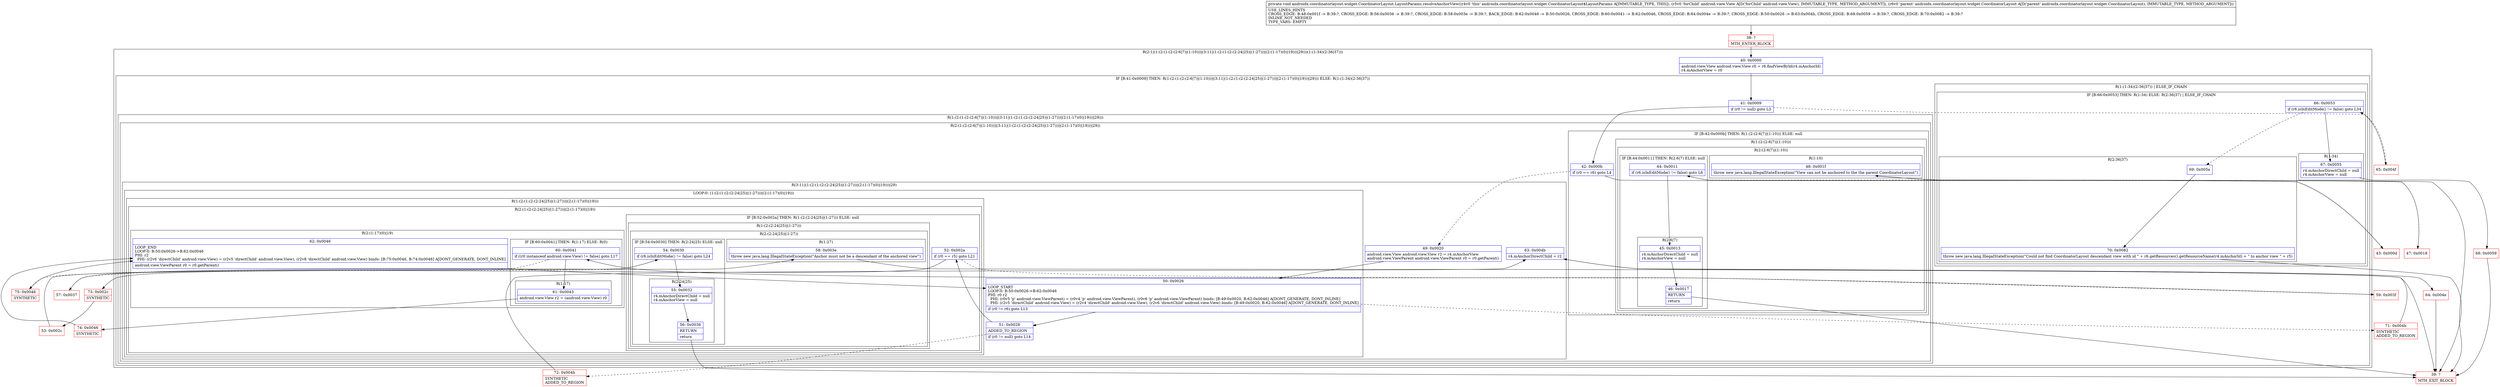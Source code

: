 digraph "CFG forandroidx.coordinatorlayout.widget.CoordinatorLayout.LayoutParams.resolveAnchorView(Landroid\/view\/View;Landroidx\/coordinatorlayout\/widget\/CoordinatorLayout;)V" {
subgraph cluster_Region_983025299 {
label = "R(2:1|(1:(2:(1:(2:(2:6|7)|(1:10)))|(3:11|(1:(2:(1:(2:(2:24|25)|(1:27)))|(2:(1:17)(0)|19)))|29)))(1:(1:34)(2:36|37)))";
node [shape=record,color=blue];
Node_40 [shape=record,label="{40\:\ 0x0000|android.view.View android.view.View r0 = r6.findViewById(r4.mAnchorId)\lr4.mAnchorView = r0\l}"];
subgraph cluster_IfRegion_623762974 {
label = "IF [B:41:0x0009] THEN: R(1:(2:(1:(2:(2:6|7)|(1:10)))|(3:11|(1:(2:(1:(2:(2:24|25)|(1:27)))|(2:(1:17)(0)|19)))|29))) ELSE: R(1:(1:34)(2:36|37))";
node [shape=record,color=blue];
Node_41 [shape=record,label="{41\:\ 0x0009|if (r0 != null) goto L3\l}"];
subgraph cluster_Region_342002343 {
label = "R(1:(2:(1:(2:(2:6|7)|(1:10)))|(3:11|(1:(2:(1:(2:(2:24|25)|(1:27)))|(2:(1:17)(0)|19)))|29)))";
node [shape=record,color=blue];
subgraph cluster_Region_829487156 {
label = "R(2:(1:(2:(2:6|7)|(1:10)))|(3:11|(1:(2:(1:(2:(2:24|25)|(1:27)))|(2:(1:17)(0)|19)))|29))";
node [shape=record,color=blue];
subgraph cluster_IfRegion_317527653 {
label = "IF [B:42:0x000b] THEN: R(1:(2:(2:6|7)|(1:10))) ELSE: null";
node [shape=record,color=blue];
Node_42 [shape=record,label="{42\:\ 0x000b|if (r0 == r6) goto L4\l}"];
subgraph cluster_Region_2028253993 {
label = "R(1:(2:(2:6|7)|(1:10)))";
node [shape=record,color=blue];
subgraph cluster_Region_83828906 {
label = "R(2:(2:6|7)|(1:10))";
node [shape=record,color=blue];
subgraph cluster_IfRegion_80258336 {
label = "IF [B:44:0x0011] THEN: R(2:6|7) ELSE: null";
node [shape=record,color=blue];
Node_44 [shape=record,label="{44\:\ 0x0011|if (r6.isInEditMode() != false) goto L6\l}"];
subgraph cluster_Region_844057813 {
label = "R(2:6|7)";
node [shape=record,color=blue];
Node_45 [shape=record,label="{45\:\ 0x0013|r4.mAnchorDirectChild = null\lr4.mAnchorView = null\l}"];
Node_46 [shape=record,label="{46\:\ 0x0017|RETURN\l|return\l}"];
}
}
subgraph cluster_Region_1877986382 {
label = "R(1:10)";
node [shape=record,color=blue];
Node_48 [shape=record,label="{48\:\ 0x001f|throw new java.lang.IllegalStateException(\"View can not be anchored to the the parent CoordinatorLayout\")\l}"];
}
}
}
}
subgraph cluster_Region_543141278 {
label = "R(3:11|(1:(2:(1:(2:(2:24|25)|(1:27)))|(2:(1:17)(0)|19)))|29)";
node [shape=record,color=blue];
Node_49 [shape=record,label="{49\:\ 0x0020|android.view.View android.view.View r2 = r4.mAnchorView\landroid.view.ViewParent android.view.ViewParent r0 = r0.getParent()\l}"];
subgraph cluster_LoopRegion_620254296 {
label = "LOOP:0: (1:(2:(1:(2:(2:24|25)|(1:27)))|(2:(1:17)(0)|19)))";
node [shape=record,color=blue];
Node_50 [shape=record,label="{50\:\ 0x0026|LOOP_START\lLOOP:0: B:50:0x0026\-\>B:62:0x0046\lPHI: r0 r2 \l  PHI: (r0v5 'p' android.view.ViewParent) = (r0v4 'p' android.view.ViewParent), (r0v6 'p' android.view.ViewParent) binds: [B:49:0x0020, B:62:0x0046] A[DONT_GENERATE, DONT_INLINE]\l  PHI: (r2v5 'directChild' android.view.View) = (r2v4 'directChild' android.view.View), (r2v6 'directChild' android.view.View) binds: [B:49:0x0020, B:62:0x0046] A[DONT_GENERATE, DONT_INLINE]\l|if (r0 != r6) goto L13\l}"];
Node_51 [shape=record,label="{51\:\ 0x0028|ADDED_TO_REGION\l|if (r0 != null) goto L14\l}"];
subgraph cluster_Region_317217641 {
label = "R(1:(2:(1:(2:(2:24|25)|(1:27)))|(2:(1:17)(0)|19)))";
node [shape=record,color=blue];
subgraph cluster_Region_1397235121 {
label = "R(2:(1:(2:(2:24|25)|(1:27)))|(2:(1:17)(0)|19))";
node [shape=record,color=blue];
subgraph cluster_IfRegion_1210360363 {
label = "IF [B:52:0x002a] THEN: R(1:(2:(2:24|25)|(1:27))) ELSE: null";
node [shape=record,color=blue];
Node_52 [shape=record,label="{52\:\ 0x002a|if (r0 == r5) goto L21\l}"];
subgraph cluster_Region_455727849 {
label = "R(1:(2:(2:24|25)|(1:27)))";
node [shape=record,color=blue];
subgraph cluster_Region_171305086 {
label = "R(2:(2:24|25)|(1:27))";
node [shape=record,color=blue];
subgraph cluster_IfRegion_1515641154 {
label = "IF [B:54:0x0030] THEN: R(2:24|25) ELSE: null";
node [shape=record,color=blue];
Node_54 [shape=record,label="{54\:\ 0x0030|if (r6.isInEditMode() != false) goto L24\l}"];
subgraph cluster_Region_1239478828 {
label = "R(2:24|25)";
node [shape=record,color=blue];
Node_55 [shape=record,label="{55\:\ 0x0032|r4.mAnchorDirectChild = null\lr4.mAnchorView = null\l}"];
Node_56 [shape=record,label="{56\:\ 0x0036|RETURN\l|return\l}"];
}
}
subgraph cluster_Region_474711915 {
label = "R(1:27)";
node [shape=record,color=blue];
Node_58 [shape=record,label="{58\:\ 0x003e|throw new java.lang.IllegalStateException(\"Anchor must not be a descendant of the anchored view\")\l}"];
}
}
}
}
subgraph cluster_Region_365616721 {
label = "R(2:(1:17)(0)|19)";
node [shape=record,color=blue];
subgraph cluster_IfRegion_781739491 {
label = "IF [B:60:0x0041] THEN: R(1:17) ELSE: R(0)";
node [shape=record,color=blue];
Node_60 [shape=record,label="{60\:\ 0x0041|if ((r0 instanceof android.view.View) != false) goto L17\l}"];
subgraph cluster_Region_1877910519 {
label = "R(1:17)";
node [shape=record,color=blue];
Node_61 [shape=record,label="{61\:\ 0x0043|android.view.View r2 = (android.view.View) r0\l}"];
}
subgraph cluster_Region_957938308 {
label = "R(0)";
node [shape=record,color=blue];
}
}
Node_62 [shape=record,label="{62\:\ 0x0046|LOOP_END\lLOOP:0: B:50:0x0026\-\>B:62:0x0046\lPHI: r2 \l  PHI: (r2v6 'directChild' android.view.View) = (r2v5 'directChild' android.view.View), (r2v8 'directChild' android.view.View) binds: [B:75:0x0046, B:74:0x0046] A[DONT_GENERATE, DONT_INLINE]\l|android.view.ViewParent r0 = r0.getParent()\l}"];
}
}
}
}
Node_63 [shape=record,label="{63\:\ 0x004b|r4.mAnchorDirectChild = r2\l}"];
}
}
}
subgraph cluster_Region_1441314860 {
label = "R(1:(1:34)(2:36|37)) | ELSE_IF_CHAIN\l";
node [shape=record,color=blue];
subgraph cluster_IfRegion_458703151 {
label = "IF [B:66:0x0053] THEN: R(1:34) ELSE: R(2:36|37) | ELSE_IF_CHAIN\l";
node [shape=record,color=blue];
Node_66 [shape=record,label="{66\:\ 0x0053|if (r6.isInEditMode() != false) goto L34\l}"];
subgraph cluster_Region_1541926385 {
label = "R(1:34)";
node [shape=record,color=blue];
Node_67 [shape=record,label="{67\:\ 0x0055|r4.mAnchorDirectChild = null\lr4.mAnchorView = null\l}"];
}
subgraph cluster_Region_626385107 {
label = "R(2:36|37)";
node [shape=record,color=blue];
Node_69 [shape=record,label="{69\:\ 0x005a}"];
Node_70 [shape=record,label="{70\:\ 0x0082|throw new java.lang.IllegalStateException(\"Could not find CoordinatorLayout descendant view with id \" + r6.getResources().getResourceName(r4.mAnchorId) + \" to anchor view \" + r5)\l}"];
}
}
}
}
}
Node_38 [shape=record,color=red,label="{38\:\ ?|MTH_ENTER_BLOCK\l}"];
Node_43 [shape=record,color=red,label="{43\:\ 0x000d}"];
Node_39 [shape=record,color=red,label="{39\:\ ?|MTH_EXIT_BLOCK\l}"];
Node_47 [shape=record,color=red,label="{47\:\ 0x0018}"];
Node_59 [shape=record,color=red,label="{59\:\ 0x003f}"];
Node_74 [shape=record,color=red,label="{74\:\ 0x0046|SYNTHETIC\l}"];
Node_75 [shape=record,color=red,label="{75\:\ 0x0046|SYNTHETIC\l}"];
Node_73 [shape=record,color=red,label="{73\:\ 0x002c|SYNTHETIC\l}"];
Node_53 [shape=record,color=red,label="{53\:\ 0x002c}"];
Node_57 [shape=record,color=red,label="{57\:\ 0x0037}"];
Node_72 [shape=record,color=red,label="{72\:\ 0x004b|SYNTHETIC\lADDED_TO_REGION\l}"];
Node_64 [shape=record,color=red,label="{64\:\ 0x004e}"];
Node_71 [shape=record,color=red,label="{71\:\ 0x004b|SYNTHETIC\lADDED_TO_REGION\l}"];
Node_65 [shape=record,color=red,label="{65\:\ 0x004f}"];
Node_68 [shape=record,color=red,label="{68\:\ 0x0059}"];
MethodNode[shape=record,label="{private void androidx.coordinatorlayout.widget.CoordinatorLayout.LayoutParams.resolveAnchorView((r4v0 'this' androidx.coordinatorlayout.widget.CoordinatorLayout$LayoutParams A[IMMUTABLE_TYPE, THIS]), (r5v0 'forChild' android.view.View A[D('forChild' android.view.View), IMMUTABLE_TYPE, METHOD_ARGUMENT]), (r6v0 'parent' androidx.coordinatorlayout.widget.CoordinatorLayout A[D('parent' androidx.coordinatorlayout.widget.CoordinatorLayout), IMMUTABLE_TYPE, METHOD_ARGUMENT]))  | USE_LINES_HINTS\lCROSS_EDGE: B:48:0x001f \-\> B:39:?, CROSS_EDGE: B:56:0x0036 \-\> B:39:?, CROSS_EDGE: B:58:0x003e \-\> B:39:?, BACK_EDGE: B:62:0x0046 \-\> B:50:0x0026, CROSS_EDGE: B:60:0x0041 \-\> B:62:0x0046, CROSS_EDGE: B:64:0x004e \-\> B:39:?, CROSS_EDGE: B:50:0x0026 \-\> B:63:0x004b, CROSS_EDGE: B:68:0x0059 \-\> B:39:?, CROSS_EDGE: B:70:0x0082 \-\> B:39:?\lINLINE_NOT_NEEDED\lTYPE_VARS: EMPTY\l}"];
MethodNode -> Node_38;Node_40 -> Node_41;
Node_41 -> Node_42;
Node_41 -> Node_65[style=dashed];
Node_42 -> Node_43;
Node_42 -> Node_49[style=dashed];
Node_44 -> Node_45;
Node_44 -> Node_47[style=dashed];
Node_45 -> Node_46;
Node_46 -> Node_39;
Node_48 -> Node_39;
Node_49 -> Node_50;
Node_50 -> Node_51;
Node_50 -> Node_71[style=dashed];
Node_51 -> Node_52;
Node_51 -> Node_72[style=dashed];
Node_52 -> Node_59[style=dashed];
Node_52 -> Node_73;
Node_54 -> Node_55;
Node_54 -> Node_57[style=dashed];
Node_55 -> Node_56;
Node_56 -> Node_39;
Node_58 -> Node_39;
Node_60 -> Node_61;
Node_60 -> Node_75[style=dashed];
Node_61 -> Node_74;
Node_62 -> Node_50;
Node_63 -> Node_64;
Node_66 -> Node_67;
Node_66 -> Node_69[style=dashed];
Node_67 -> Node_68;
Node_69 -> Node_70;
Node_70 -> Node_39;
Node_38 -> Node_40;
Node_43 -> Node_44;
Node_47 -> Node_48;
Node_59 -> Node_60;
Node_74 -> Node_62;
Node_75 -> Node_62;
Node_73 -> Node_53;
Node_53 -> Node_54;
Node_57 -> Node_58;
Node_72 -> Node_63;
Node_64 -> Node_39;
Node_71 -> Node_63;
Node_65 -> Node_66;
Node_68 -> Node_39;
}

